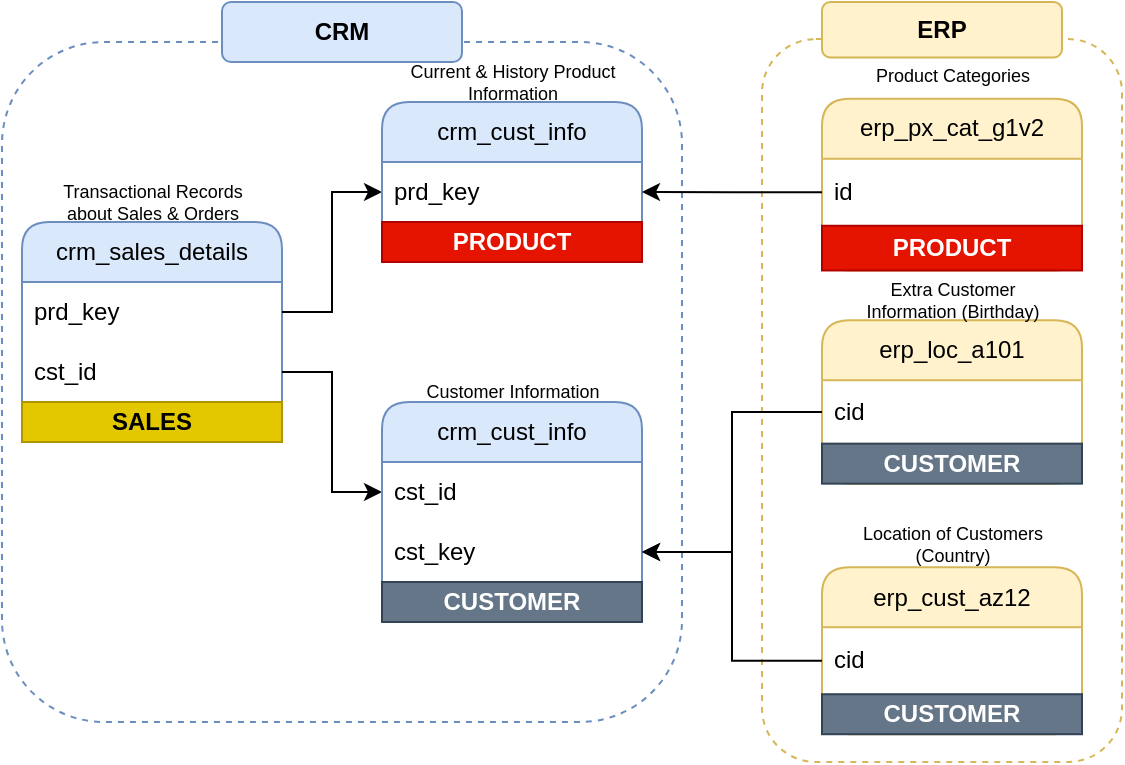 <mxfile version="28.1.2">
  <diagram name="Page-1" id="gEqqAITIOHPn61s4GTyz">
    <mxGraphModel dx="983" dy="586" grid="1" gridSize="10" guides="1" tooltips="1" connect="1" arrows="1" fold="1" page="1" pageScale="1" pageWidth="850" pageHeight="1100" math="0" shadow="0">
      <root>
        <mxCell id="0" />
        <mxCell id="1" parent="0" />
        <mxCell id="rCGK3nDvGJB_TYEv_ewe-34" value="" style="rounded=1;whiteSpace=wrap;html=1;fillColor=none;dashed=1;strokeColor=#6c8ebf;" parent="1" vertex="1">
          <mxGeometry x="100" y="270" width="340" height="340" as="geometry" />
        </mxCell>
        <mxCell id="rCGK3nDvGJB_TYEv_ewe-38" value="" style="group" parent="1" vertex="1" connectable="0">
          <mxGeometry x="480" y="250" width="180" height="380" as="geometry" />
        </mxCell>
        <mxCell id="rCGK3nDvGJB_TYEv_ewe-36" value="" style="rounded=1;whiteSpace=wrap;html=1;fillColor=none;dashed=1;strokeColor=#d6b656;" parent="rCGK3nDvGJB_TYEv_ewe-38" vertex="1">
          <mxGeometry y="18.537" width="180" height="361.463" as="geometry" />
        </mxCell>
        <mxCell id="rCGK3nDvGJB_TYEv_ewe-37" value="&lt;b&gt;ERP&lt;/b&gt;" style="rounded=1;whiteSpace=wrap;html=1;fillColor=#fff2cc;strokeColor=#d6b656;" parent="rCGK3nDvGJB_TYEv_ewe-38" vertex="1">
          <mxGeometry x="30" width="120" height="27.805" as="geometry" />
        </mxCell>
        <mxCell id="rCGK3nDvGJB_TYEv_ewe-18" value="" style="group" parent="rCGK3nDvGJB_TYEv_ewe-38" vertex="1" connectable="0">
          <mxGeometry x="30" y="260.235" width="130" height="89.412" as="geometry" />
        </mxCell>
        <mxCell id="rCGK3nDvGJB_TYEv_ewe-19" value="erp_cust_az12" style="swimlane;fontStyle=0;childLayout=stackLayout;horizontal=1;startSize=30;horizontalStack=0;resizeParent=1;resizeParentMax=0;resizeLast=0;collapsible=1;marginBottom=0;whiteSpace=wrap;html=1;rounded=1;fillColor=#fff2cc;strokeColor=#d6b656;" parent="rCGK3nDvGJB_TYEv_ewe-18" vertex="1">
          <mxGeometry y="22.353" width="130" height="83.529" as="geometry" />
        </mxCell>
        <mxCell id="rCGK3nDvGJB_TYEv_ewe-20" value="cid" style="text;strokeColor=none;fillColor=none;align=left;verticalAlign=middle;spacingLeft=4;spacingRight=4;overflow=hidden;points=[[0,0.5],[1,0.5]];portConstraint=eastwest;rotatable=0;whiteSpace=wrap;html=1;" parent="rCGK3nDvGJB_TYEv_ewe-19" vertex="1">
          <mxGeometry y="30" width="130" height="33.529" as="geometry" />
        </mxCell>
        <mxCell id="2HohDafLkgW13WRxCvLK-5" value="CUSTOMER" style="text;html=1;strokeColor=#314354;fillColor=#647687;align=center;verticalAlign=middle;whiteSpace=wrap;overflow=hidden;fontStyle=1;fontColor=#ffffff;" vertex="1" parent="rCGK3nDvGJB_TYEv_ewe-19">
          <mxGeometry y="63.529" width="130" height="20" as="geometry" />
        </mxCell>
        <mxCell id="rCGK3nDvGJB_TYEv_ewe-21" value="Location of Customers (Country)" style="text;html=1;align=center;verticalAlign=middle;whiteSpace=wrap;rounded=0;fontSize=9;" parent="rCGK3nDvGJB_TYEv_ewe-18" vertex="1">
          <mxGeometry x="12.5" width="105" height="22.353" as="geometry" />
        </mxCell>
        <mxCell id="rCGK3nDvGJB_TYEv_ewe-29" value="" style="group" parent="rCGK3nDvGJB_TYEv_ewe-38" vertex="1" connectable="0">
          <mxGeometry x="30" y="25.996" width="130" height="89.412" as="geometry" />
        </mxCell>
        <mxCell id="rCGK3nDvGJB_TYEv_ewe-30" value="erp_px_cat_g1v2" style="swimlane;fontStyle=0;childLayout=stackLayout;horizontal=1;startSize=30;horizontalStack=0;resizeParent=1;resizeParentMax=0;resizeLast=0;collapsible=1;marginBottom=0;whiteSpace=wrap;html=1;rounded=1;fillColor=#fff2cc;strokeColor=#d6b656;" parent="rCGK3nDvGJB_TYEv_ewe-29" vertex="1">
          <mxGeometry y="22.353" width="130" height="85.882" as="geometry" />
        </mxCell>
        <mxCell id="rCGK3nDvGJB_TYEv_ewe-31" value="id" style="text;strokeColor=none;fillColor=none;align=left;verticalAlign=middle;spacingLeft=4;spacingRight=4;overflow=hidden;points=[[0,0.5],[1,0.5]];portConstraint=eastwest;rotatable=0;whiteSpace=wrap;html=1;" parent="rCGK3nDvGJB_TYEv_ewe-30" vertex="1">
          <mxGeometry y="30" width="130" height="33.529" as="geometry" />
        </mxCell>
        <mxCell id="2HohDafLkgW13WRxCvLK-2" value="PRODUCT" style="text;html=1;strokeColor=#B20000;fillColor=#e51400;align=center;verticalAlign=middle;whiteSpace=wrap;overflow=hidden;fontStyle=1;fontColor=#ffffff;" vertex="1" parent="rCGK3nDvGJB_TYEv_ewe-30">
          <mxGeometry y="63.529" width="130" height="22.353" as="geometry" />
        </mxCell>
        <mxCell id="rCGK3nDvGJB_TYEv_ewe-32" value="Product Categories" style="text;html=1;align=center;verticalAlign=middle;whiteSpace=wrap;rounded=0;fontSize=9;" parent="rCGK3nDvGJB_TYEv_ewe-29" vertex="1">
          <mxGeometry x="12.5" width="105" height="22.353" as="geometry" />
        </mxCell>
        <mxCell id="rCGK3nDvGJB_TYEv_ewe-24" value="" style="group" parent="rCGK3nDvGJB_TYEv_ewe-38" vertex="1" connectable="0">
          <mxGeometry x="30" y="138.046" width="130" height="84.444" as="geometry" />
        </mxCell>
        <mxCell id="rCGK3nDvGJB_TYEv_ewe-25" value="erp_loc_a101" style="swimlane;fontStyle=0;childLayout=stackLayout;horizontal=1;startSize=30;horizontalStack=0;resizeParent=1;resizeParentMax=0;resizeLast=0;collapsible=1;marginBottom=0;whiteSpace=wrap;html=1;rounded=1;fillColor=#fff2cc;strokeColor=#d6b656;" parent="rCGK3nDvGJB_TYEv_ewe-24" vertex="1">
          <mxGeometry y="21.111" width="130" height="81.667" as="geometry" />
        </mxCell>
        <mxCell id="rCGK3nDvGJB_TYEv_ewe-26" value="cid" style="text;strokeColor=none;fillColor=none;align=left;verticalAlign=middle;spacingLeft=4;spacingRight=4;overflow=hidden;points=[[0,0.5],[1,0.5]];portConstraint=eastwest;rotatable=0;whiteSpace=wrap;html=1;" parent="rCGK3nDvGJB_TYEv_ewe-25" vertex="1">
          <mxGeometry y="30" width="130" height="31.667" as="geometry" />
        </mxCell>
        <mxCell id="2HohDafLkgW13WRxCvLK-4" value="CUSTOMER" style="text;html=1;strokeColor=#314354;fillColor=#647687;align=center;verticalAlign=middle;whiteSpace=wrap;overflow=hidden;fontStyle=1;fontColor=#ffffff;" vertex="1" parent="rCGK3nDvGJB_TYEv_ewe-25">
          <mxGeometry y="61.667" width="130" height="20" as="geometry" />
        </mxCell>
        <mxCell id="rCGK3nDvGJB_TYEv_ewe-27" value="Extra Customer Information (Birthday)" style="text;html=1;align=center;verticalAlign=middle;whiteSpace=wrap;rounded=0;fontSize=9;" parent="rCGK3nDvGJB_TYEv_ewe-24" vertex="1">
          <mxGeometry x="12.5" width="105" height="21.111" as="geometry" />
        </mxCell>
        <mxCell id="rCGK3nDvGJB_TYEv_ewe-9" value="crm_sales_details" style="swimlane;fontStyle=0;childLayout=stackLayout;horizontal=1;startSize=30;horizontalStack=0;resizeParent=1;resizeParentMax=0;resizeLast=0;collapsible=1;marginBottom=0;whiteSpace=wrap;html=1;rounded=1;fillColor=#dae8fc;strokeColor=#6c8ebf;" parent="1" vertex="1">
          <mxGeometry x="110" y="360" width="130" height="110" as="geometry" />
        </mxCell>
        <mxCell id="rCGK3nDvGJB_TYEv_ewe-10" value="prd_key" style="text;strokeColor=none;fillColor=none;align=left;verticalAlign=middle;spacingLeft=4;spacingRight=4;overflow=hidden;points=[[0,0.5],[1,0.5]];portConstraint=eastwest;rotatable=0;whiteSpace=wrap;html=1;" parent="rCGK3nDvGJB_TYEv_ewe-9" vertex="1">
          <mxGeometry y="30" width="130" height="30" as="geometry" />
        </mxCell>
        <mxCell id="rCGK3nDvGJB_TYEv_ewe-13" value="cst_id" style="text;strokeColor=none;fillColor=none;align=left;verticalAlign=middle;spacingLeft=4;spacingRight=4;overflow=hidden;points=[[0,0.5],[1,0.5]];portConstraint=eastwest;rotatable=0;whiteSpace=wrap;html=1;" parent="rCGK3nDvGJB_TYEv_ewe-9" vertex="1">
          <mxGeometry y="60" width="130" height="30" as="geometry" />
        </mxCell>
        <mxCell id="2HohDafLkgW13WRxCvLK-6" value="SALES" style="text;html=1;strokeColor=#B09500;fillColor=#e3c800;align=center;verticalAlign=middle;whiteSpace=wrap;overflow=hidden;fontStyle=1;fontColor=#000000;" vertex="1" parent="rCGK3nDvGJB_TYEv_ewe-9">
          <mxGeometry y="90" width="130" height="20" as="geometry" />
        </mxCell>
        <mxCell id="rCGK3nDvGJB_TYEv_ewe-11" value="Transactional Records about Sales &amp;amp; Orders" style="text;html=1;align=center;verticalAlign=middle;whiteSpace=wrap;rounded=0;fontSize=9;" parent="1" vertex="1">
          <mxGeometry x="122.5" y="340" width="105" height="20" as="geometry" />
        </mxCell>
        <mxCell id="rCGK3nDvGJB_TYEv_ewe-14" style="edgeStyle=orthogonalEdgeStyle;rounded=0;orthogonalLoop=1;jettySize=auto;html=1;exitX=1;exitY=0.5;exitDx=0;exitDy=0;entryX=0;entryY=0.5;entryDx=0;entryDy=0;" parent="1" source="rCGK3nDvGJB_TYEv_ewe-10" target="rCGK3nDvGJB_TYEv_ewe-7" edge="1">
          <mxGeometry relative="1" as="geometry" />
        </mxCell>
        <mxCell id="rCGK3nDvGJB_TYEv_ewe-15" style="edgeStyle=orthogonalEdgeStyle;rounded=0;orthogonalLoop=1;jettySize=auto;html=1;exitX=1;exitY=0.5;exitDx=0;exitDy=0;entryX=0;entryY=0.5;entryDx=0;entryDy=0;" parent="1" source="rCGK3nDvGJB_TYEv_ewe-13" target="rCGK3nDvGJB_TYEv_ewe-2" edge="1">
          <mxGeometry relative="1" as="geometry" />
        </mxCell>
        <mxCell id="rCGK3nDvGJB_TYEv_ewe-16" value="" style="group" parent="1" vertex="1" connectable="0">
          <mxGeometry x="290" y="280" width="130" height="80" as="geometry" />
        </mxCell>
        <mxCell id="rCGK3nDvGJB_TYEv_ewe-6" value="crm_cust_info" style="swimlane;fontStyle=0;childLayout=stackLayout;horizontal=1;startSize=30;horizontalStack=0;resizeParent=1;resizeParentMax=0;resizeLast=0;collapsible=1;marginBottom=0;whiteSpace=wrap;html=1;rounded=1;fillColor=#dae8fc;strokeColor=#6c8ebf;" parent="rCGK3nDvGJB_TYEv_ewe-16" vertex="1">
          <mxGeometry y="20" width="130" height="80" as="geometry" />
        </mxCell>
        <mxCell id="rCGK3nDvGJB_TYEv_ewe-7" value="prd_key" style="text;strokeColor=none;fillColor=none;align=left;verticalAlign=middle;spacingLeft=4;spacingRight=4;overflow=hidden;points=[[0,0.5],[1,0.5]];portConstraint=eastwest;rotatable=0;whiteSpace=wrap;html=1;" parent="rCGK3nDvGJB_TYEv_ewe-6" vertex="1">
          <mxGeometry y="30" width="130" height="30" as="geometry" />
        </mxCell>
        <mxCell id="2HohDafLkgW13WRxCvLK-1" value="PRODUCT" style="text;html=1;strokeColor=#B20000;fillColor=#e51400;align=center;verticalAlign=middle;whiteSpace=wrap;overflow=hidden;fontStyle=1;fontColor=#ffffff;" vertex="1" parent="rCGK3nDvGJB_TYEv_ewe-6">
          <mxGeometry y="60" width="130" height="20" as="geometry" />
        </mxCell>
        <mxCell id="rCGK3nDvGJB_TYEv_ewe-8" value="Current &amp;amp; History Product Information" style="text;html=1;align=center;verticalAlign=middle;whiteSpace=wrap;rounded=0;fontSize=9;" parent="rCGK3nDvGJB_TYEv_ewe-16" vertex="1">
          <mxGeometry x="12.5" width="105" height="20" as="geometry" />
        </mxCell>
        <mxCell id="rCGK3nDvGJB_TYEv_ewe-17" value="" style="group" parent="1" vertex="1" connectable="0">
          <mxGeometry x="290" y="440" width="130" height="70" as="geometry" />
        </mxCell>
        <mxCell id="rCGK3nDvGJB_TYEv_ewe-1" value="crm_cust_info" style="swimlane;fontStyle=0;childLayout=stackLayout;horizontal=1;startSize=30;horizontalStack=0;resizeParent=1;resizeParentMax=0;resizeLast=0;collapsible=1;marginBottom=0;whiteSpace=wrap;html=1;rounded=1;fillColor=#dae8fc;strokeColor=#6c8ebf;" parent="rCGK3nDvGJB_TYEv_ewe-17" vertex="1">
          <mxGeometry y="10" width="130" height="110" as="geometry" />
        </mxCell>
        <mxCell id="rCGK3nDvGJB_TYEv_ewe-2" value="cst_id" style="text;strokeColor=none;fillColor=none;align=left;verticalAlign=middle;spacingLeft=4;spacingRight=4;overflow=hidden;points=[[0,0.5],[1,0.5]];portConstraint=eastwest;rotatable=0;whiteSpace=wrap;html=1;" parent="rCGK3nDvGJB_TYEv_ewe-1" vertex="1">
          <mxGeometry y="30" width="130" height="30" as="geometry" />
        </mxCell>
        <mxCell id="rCGK3nDvGJB_TYEv_ewe-22" value="cst_key" style="text;strokeColor=none;fillColor=none;align=left;verticalAlign=middle;spacingLeft=4;spacingRight=4;overflow=hidden;points=[[0,0.5],[1,0.5]];portConstraint=eastwest;rotatable=0;whiteSpace=wrap;html=1;" parent="rCGK3nDvGJB_TYEv_ewe-1" vertex="1">
          <mxGeometry y="60" width="130" height="30" as="geometry" />
        </mxCell>
        <mxCell id="2HohDafLkgW13WRxCvLK-3" value="CUSTOMER" style="text;html=1;strokeColor=#314354;fillColor=#647687;align=center;verticalAlign=middle;whiteSpace=wrap;overflow=hidden;fontStyle=1;fontColor=#ffffff;" vertex="1" parent="rCGK3nDvGJB_TYEv_ewe-1">
          <mxGeometry y="90" width="130" height="20" as="geometry" />
        </mxCell>
        <mxCell id="rCGK3nDvGJB_TYEv_ewe-5" value="Customer Information" style="text;html=1;align=center;verticalAlign=middle;whiteSpace=wrap;rounded=0;fontSize=9;" parent="rCGK3nDvGJB_TYEv_ewe-17" vertex="1">
          <mxGeometry x="12.5" width="105" height="10" as="geometry" />
        </mxCell>
        <mxCell id="rCGK3nDvGJB_TYEv_ewe-23" style="edgeStyle=orthogonalEdgeStyle;rounded=0;orthogonalLoop=1;jettySize=auto;html=1;exitX=0;exitY=0.5;exitDx=0;exitDy=0;entryX=1;entryY=0.5;entryDx=0;entryDy=0;" parent="1" source="rCGK3nDvGJB_TYEv_ewe-20" target="rCGK3nDvGJB_TYEv_ewe-22" edge="1">
          <mxGeometry relative="1" as="geometry" />
        </mxCell>
        <mxCell id="rCGK3nDvGJB_TYEv_ewe-33" style="edgeStyle=orthogonalEdgeStyle;rounded=0;orthogonalLoop=1;jettySize=auto;html=1;exitX=0;exitY=0.5;exitDx=0;exitDy=0;entryX=1;entryY=0.5;entryDx=0;entryDy=0;" parent="1" source="rCGK3nDvGJB_TYEv_ewe-31" target="rCGK3nDvGJB_TYEv_ewe-7" edge="1">
          <mxGeometry relative="1" as="geometry" />
        </mxCell>
        <mxCell id="rCGK3nDvGJB_TYEv_ewe-35" value="&lt;b&gt;CRM&lt;/b&gt;" style="rounded=1;whiteSpace=wrap;html=1;fillColor=#dae8fc;strokeColor=#6c8ebf;" parent="1" vertex="1">
          <mxGeometry x="210" y="250" width="120" height="30" as="geometry" />
        </mxCell>
        <mxCell id="rCGK3nDvGJB_TYEv_ewe-39" style="edgeStyle=orthogonalEdgeStyle;rounded=0;orthogonalLoop=1;jettySize=auto;html=1;entryX=1;entryY=0.5;entryDx=0;entryDy=0;" parent="1" source="rCGK3nDvGJB_TYEv_ewe-26" target="rCGK3nDvGJB_TYEv_ewe-22" edge="1">
          <mxGeometry relative="1" as="geometry">
            <mxPoint x="460" y="455" as="targetPoint" />
          </mxGeometry>
        </mxCell>
      </root>
    </mxGraphModel>
  </diagram>
</mxfile>
